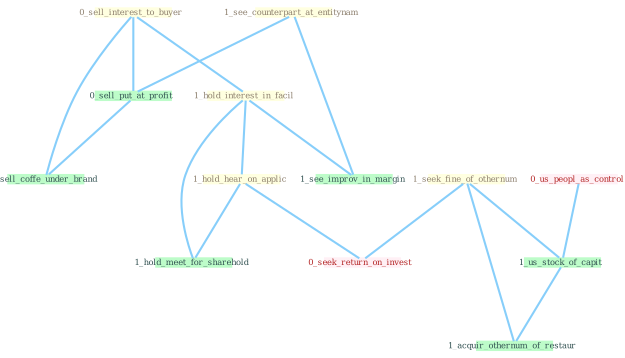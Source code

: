 Graph G{ 
    node
    [shape=polygon,style=filled,width=.5,height=.06,color="#BDFCC9",fixedsize=true,fontsize=4,
    fontcolor="#2f4f4f"];
    {node
    [color="#ffffe0", fontcolor="#8b7d6b"] "1_see_counterpart_at_entitynam " "1_seek_fine_of_othernum " "0_sell_interest_to_buyer " "1_hold_interest_in_facil " "1_hold_hear_on_applic "}
{node [color="#fff0f5", fontcolor="#b22222"] "0_us_peopl_as_control " "0_seek_return_on_invest "}
edge [color="#B0E2FF"];

	"1_see_counterpart_at_entitynam " -- "0_sell_put_at_profit " [w="1", color="#87cefa" ];
	"1_see_counterpart_at_entitynam " -- "1_see_improv_in_margin " [w="1", color="#87cefa" ];
	"1_seek_fine_of_othernum " -- "0_seek_return_on_invest " [w="1", color="#87cefa" ];
	"1_seek_fine_of_othernum " -- "1_us_stock_of_capit " [w="1", color="#87cefa" ];
	"1_seek_fine_of_othernum " -- "1_acquir_othernum_of_restaur " [w="1", color="#87cefa" ];
	"0_sell_interest_to_buyer " -- "1_hold_interest_in_facil " [w="1", color="#87cefa" ];
	"0_sell_interest_to_buyer " -- "0_sell_put_at_profit " [w="1", color="#87cefa" ];
	"0_sell_interest_to_buyer " -- "0_sell_coffe_under_brand " [w="1", color="#87cefa" ];
	"1_hold_interest_in_facil " -- "1_hold_hear_on_applic " [w="1", color="#87cefa" ];
	"1_hold_interest_in_facil " -- "1_see_improv_in_margin " [w="1", color="#87cefa" ];
	"1_hold_interest_in_facil " -- "1_hold_meet_for_sharehold " [w="1", color="#87cefa" ];
	"1_hold_hear_on_applic " -- "0_seek_return_on_invest " [w="1", color="#87cefa" ];
	"1_hold_hear_on_applic " -- "1_hold_meet_for_sharehold " [w="1", color="#87cefa" ];
	"0_us_peopl_as_control " -- "1_us_stock_of_capit " [w="1", color="#87cefa" ];
	"0_sell_put_at_profit " -- "0_sell_coffe_under_brand " [w="1", color="#87cefa" ];
	"1_us_stock_of_capit " -- "1_acquir_othernum_of_restaur " [w="1", color="#87cefa" ];
}